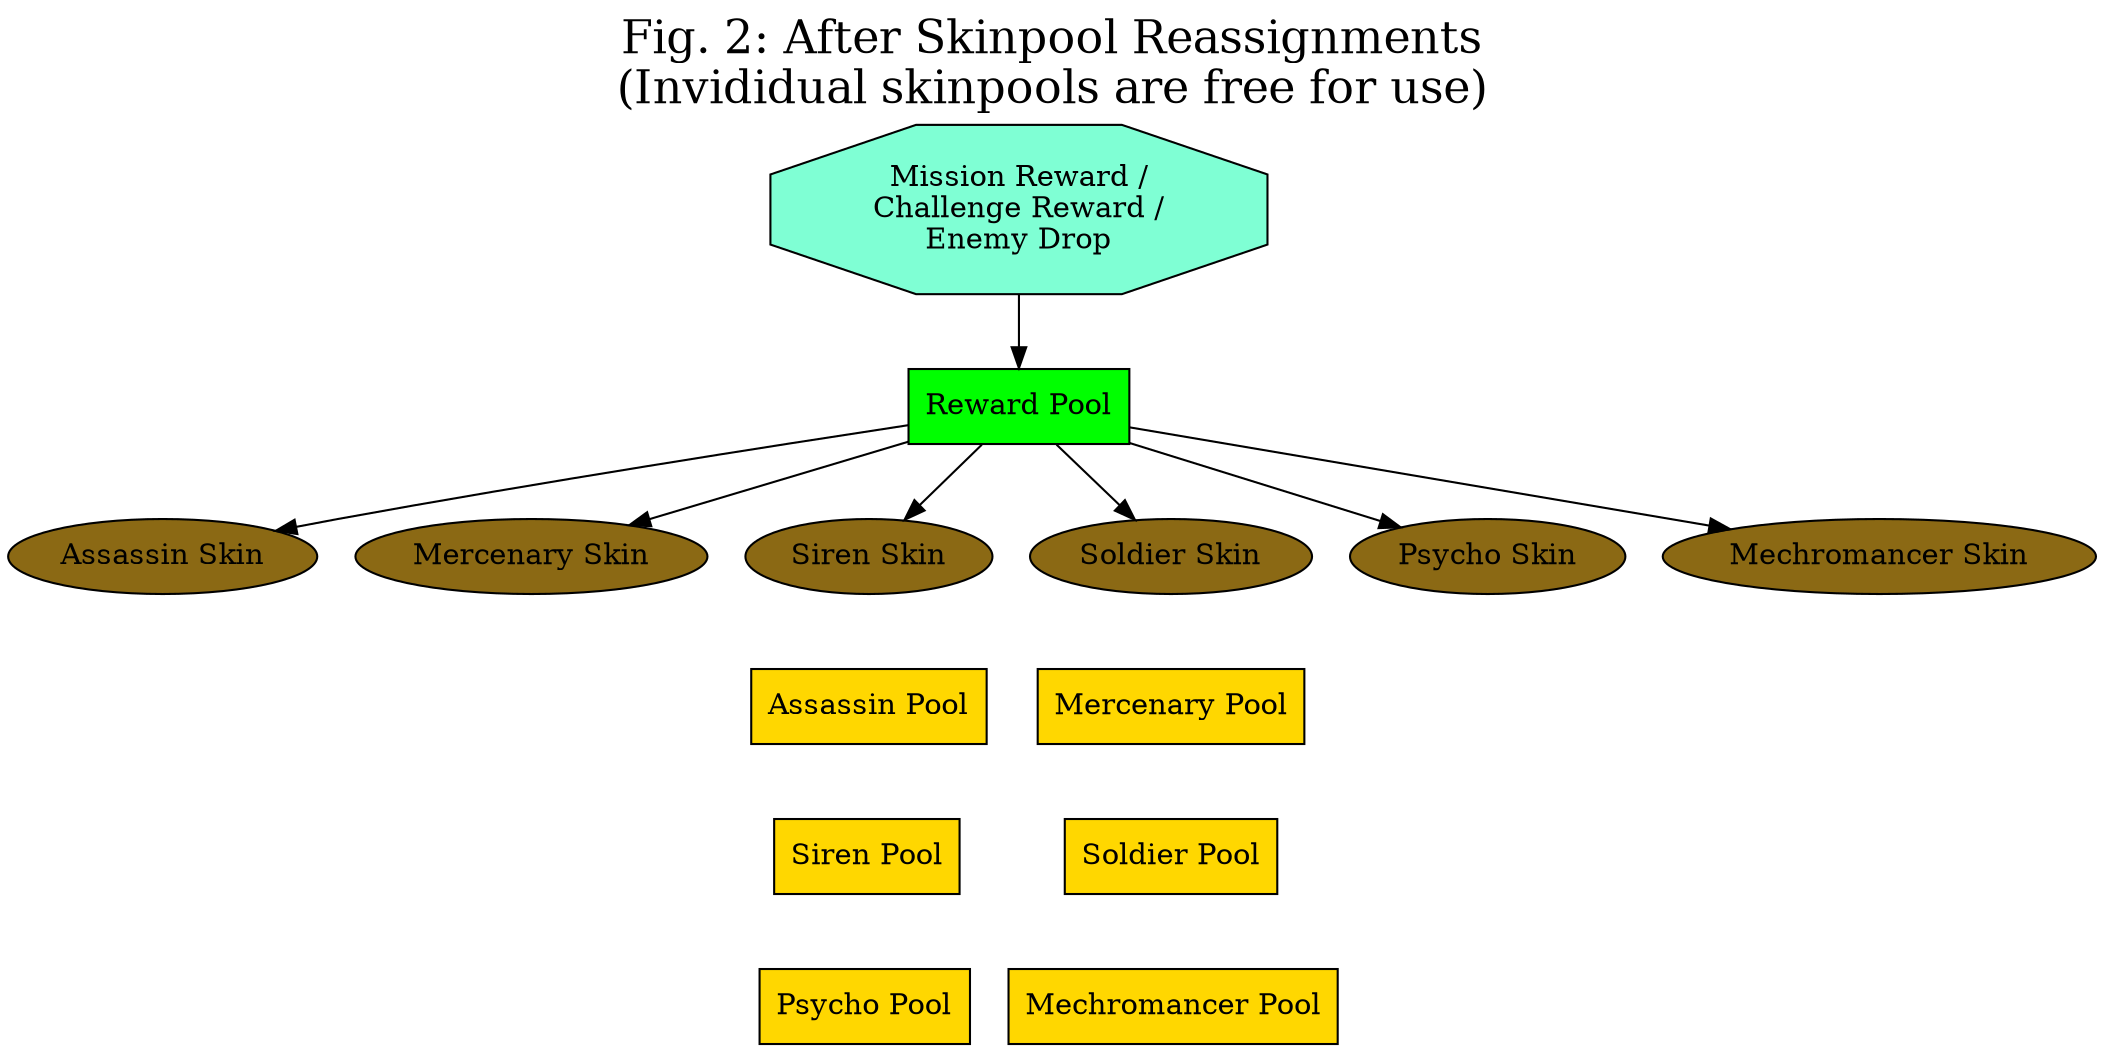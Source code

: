 digraph reward {

    labelloc = "t";
    fontsize = 22;
    label = <Fig. 2: After Skinpool Reassignments<br/>(Invididual skinpools are free for use)>

    {
        node [shape=octagon style=filled fillcolor=aquamarine1];
        thing [label=<Mission Reward /<br/>Challenge Reward /<br/>Enemy Drop>];
    }
    {
        node [shape=rectangle style=filled fillcolor=green];
        reward [label="Reward Pool"]
    }
    {
        node [shape=rectangle style=filled fillcolor=gold];
        pool_ass [label="Assassin Pool"];
        pool_merc [label="Mercenary Pool"];
        pool_siren [label="Siren Pool"];
        pool_soldier [label="Soldier Pool"];
        pool_psycho [label="Psycho Pool"];
        pool_mech [label="Mechromancer Pool"];
    }
    {
        node [style=filled fillcolor=goldenrod4];
        skin_ass [label="Assassin Skin"];
        skin_merc [label="Mercenary Skin"];
        skin_siren [label="Siren Skin"];
        skin_soldier [label="Soldier Skin"];
        skin_psycho [label="Psycho Skin"];
        skin_mech [label="Mechromancer Skin"];
    }

    thing -> reward;

    reward -> skin_ass;
    reward -> skin_merc;
    reward -> skin_siren;
    reward -> skin_soldier;
    reward -> skin_psycho;
    reward -> skin_mech;

    // Some structural arrangements
    {
        edge [style=invis];
        pool_ass -> pool_siren -> pool_psycho;
        pool_merc -> pool_soldier -> pool_mech;
        skin_siren -> pool_ass;
        skin_soldier -> pool_merc;
    }
    {
        edge [style=invis];
        node [rank=same];
        pool_soldier;
        pool_siren;
    }

}
